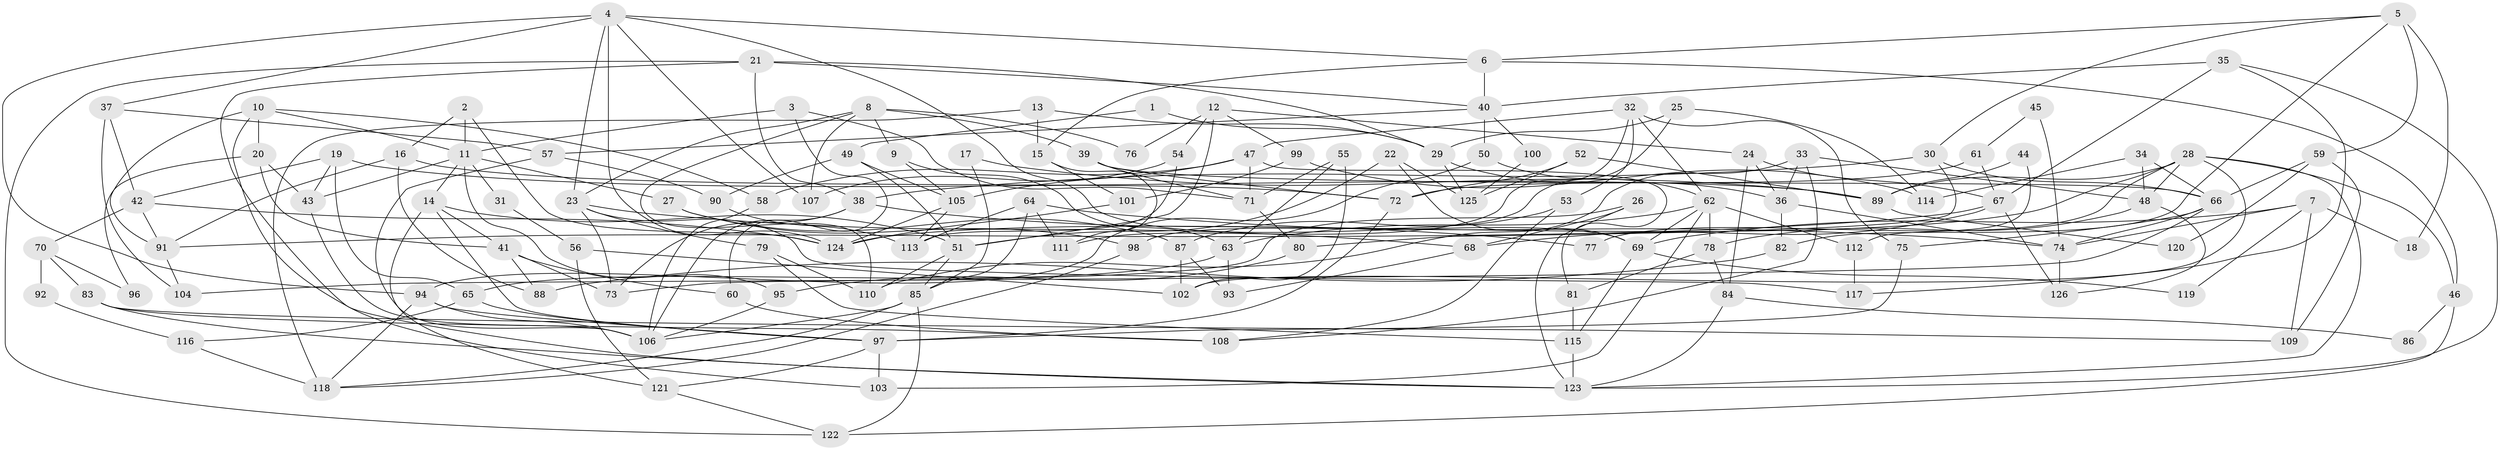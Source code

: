 // coarse degree distribution, {5: 0.16, 7: 0.04, 4: 0.14, 3: 0.22, 10: 0.02, 6: 0.06, 8: 0.06, 2: 0.14, 9: 0.1, 14: 0.02, 11: 0.04}
// Generated by graph-tools (version 1.1) at 2025/53/03/04/25 21:53:38]
// undirected, 126 vertices, 252 edges
graph export_dot {
graph [start="1"]
  node [color=gray90,style=filled];
  1;
  2;
  3;
  4;
  5;
  6;
  7;
  8;
  9;
  10;
  11;
  12;
  13;
  14;
  15;
  16;
  17;
  18;
  19;
  20;
  21;
  22;
  23;
  24;
  25;
  26;
  27;
  28;
  29;
  30;
  31;
  32;
  33;
  34;
  35;
  36;
  37;
  38;
  39;
  40;
  41;
  42;
  43;
  44;
  45;
  46;
  47;
  48;
  49;
  50;
  51;
  52;
  53;
  54;
  55;
  56;
  57;
  58;
  59;
  60;
  61;
  62;
  63;
  64;
  65;
  66;
  67;
  68;
  69;
  70;
  71;
  72;
  73;
  74;
  75;
  76;
  77;
  78;
  79;
  80;
  81;
  82;
  83;
  84;
  85;
  86;
  87;
  88;
  89;
  90;
  91;
  92;
  93;
  94;
  95;
  96;
  97;
  98;
  99;
  100;
  101;
  102;
  103;
  104;
  105;
  106;
  107;
  108;
  109;
  110;
  111;
  112;
  113;
  114;
  115;
  116;
  117;
  118;
  119;
  120;
  121;
  122;
  123;
  124;
  125;
  126;
  1 -- 29;
  1 -- 49;
  2 -- 124;
  2 -- 16;
  2 -- 11;
  3 -- 71;
  3 -- 11;
  3 -- 60;
  4 -- 94;
  4 -- 37;
  4 -- 6;
  4 -- 23;
  4 -- 69;
  4 -- 107;
  4 -- 124;
  5 -- 30;
  5 -- 6;
  5 -- 18;
  5 -- 59;
  5 -- 82;
  6 -- 40;
  6 -- 15;
  6 -- 46;
  7 -- 74;
  7 -- 69;
  7 -- 18;
  7 -- 109;
  7 -- 119;
  8 -- 23;
  8 -- 39;
  8 -- 9;
  8 -- 76;
  8 -- 107;
  8 -- 110;
  9 -- 63;
  9 -- 105;
  10 -- 103;
  10 -- 20;
  10 -- 11;
  10 -- 58;
  10 -- 91;
  11 -- 14;
  11 -- 27;
  11 -- 31;
  11 -- 43;
  11 -- 95;
  12 -- 51;
  12 -- 24;
  12 -- 54;
  12 -- 76;
  12 -- 99;
  13 -- 15;
  13 -- 118;
  13 -- 29;
  14 -- 97;
  14 -- 41;
  14 -- 51;
  14 -- 121;
  15 -- 101;
  15 -- 111;
  16 -- 72;
  16 -- 91;
  16 -- 88;
  17 -- 85;
  17 -- 89;
  19 -- 42;
  19 -- 43;
  19 -- 65;
  19 -- 89;
  20 -- 41;
  20 -- 43;
  20 -- 96;
  21 -- 40;
  21 -- 122;
  21 -- 29;
  21 -- 38;
  21 -- 123;
  22 -- 69;
  22 -- 125;
  22 -- 51;
  23 -- 73;
  23 -- 68;
  23 -- 79;
  23 -- 117;
  24 -- 84;
  24 -- 36;
  24 -- 67;
  25 -- 29;
  25 -- 98;
  25 -- 114;
  26 -- 68;
  26 -- 73;
  26 -- 123;
  27 -- 87;
  27 -- 98;
  28 -- 123;
  28 -- 46;
  28 -- 48;
  28 -- 77;
  28 -- 89;
  28 -- 102;
  28 -- 124;
  29 -- 36;
  29 -- 125;
  30 -- 38;
  30 -- 66;
  30 -- 80;
  31 -- 56;
  32 -- 62;
  32 -- 47;
  32 -- 53;
  32 -- 75;
  32 -- 111;
  33 -- 36;
  33 -- 110;
  33 -- 48;
  33 -- 108;
  34 -- 48;
  34 -- 66;
  34 -- 114;
  35 -- 67;
  35 -- 123;
  35 -- 40;
  35 -- 117;
  36 -- 82;
  36 -- 74;
  37 -- 57;
  37 -- 42;
  37 -- 104;
  38 -- 106;
  38 -- 73;
  38 -- 77;
  39 -- 66;
  39 -- 71;
  39 -- 72;
  40 -- 50;
  40 -- 57;
  40 -- 100;
  41 -- 60;
  41 -- 73;
  41 -- 88;
  42 -- 91;
  42 -- 124;
  42 -- 70;
  43 -- 106;
  44 -- 112;
  44 -- 89;
  45 -- 74;
  45 -- 61;
  46 -- 122;
  46 -- 86;
  47 -- 105;
  47 -- 58;
  47 -- 71;
  47 -- 81;
  48 -- 78;
  48 -- 126;
  49 -- 51;
  49 -- 105;
  49 -- 90;
  50 -- 62;
  50 -- 94;
  51 -- 85;
  51 -- 110;
  52 -- 72;
  52 -- 89;
  52 -- 125;
  53 -- 108;
  53 -- 87;
  54 -- 107;
  54 -- 113;
  55 -- 71;
  55 -- 102;
  55 -- 63;
  56 -- 102;
  56 -- 121;
  57 -- 90;
  57 -- 106;
  58 -- 106;
  59 -- 66;
  59 -- 109;
  59 -- 120;
  60 -- 108;
  61 -- 72;
  61 -- 67;
  62 -- 69;
  62 -- 78;
  62 -- 63;
  62 -- 103;
  62 -- 112;
  63 -- 65;
  63 -- 93;
  64 -- 113;
  64 -- 111;
  64 -- 74;
  64 -- 85;
  65 -- 97;
  65 -- 116;
  66 -- 74;
  66 -- 104;
  66 -- 75;
  67 -- 126;
  67 -- 68;
  67 -- 91;
  68 -- 93;
  69 -- 115;
  69 -- 119;
  70 -- 83;
  70 -- 92;
  70 -- 96;
  71 -- 80;
  72 -- 97;
  74 -- 126;
  75 -- 97;
  78 -- 81;
  78 -- 84;
  79 -- 110;
  79 -- 115;
  80 -- 95;
  81 -- 115;
  82 -- 88;
  83 -- 123;
  83 -- 109;
  83 -- 108;
  84 -- 123;
  84 -- 86;
  85 -- 106;
  85 -- 118;
  85 -- 122;
  87 -- 93;
  87 -- 102;
  89 -- 120;
  90 -- 113;
  91 -- 104;
  92 -- 116;
  94 -- 106;
  94 -- 97;
  94 -- 118;
  95 -- 106;
  97 -- 103;
  97 -- 121;
  98 -- 118;
  99 -- 114;
  99 -- 101;
  100 -- 125;
  101 -- 124;
  105 -- 124;
  105 -- 113;
  112 -- 117;
  115 -- 123;
  116 -- 118;
  121 -- 122;
}
